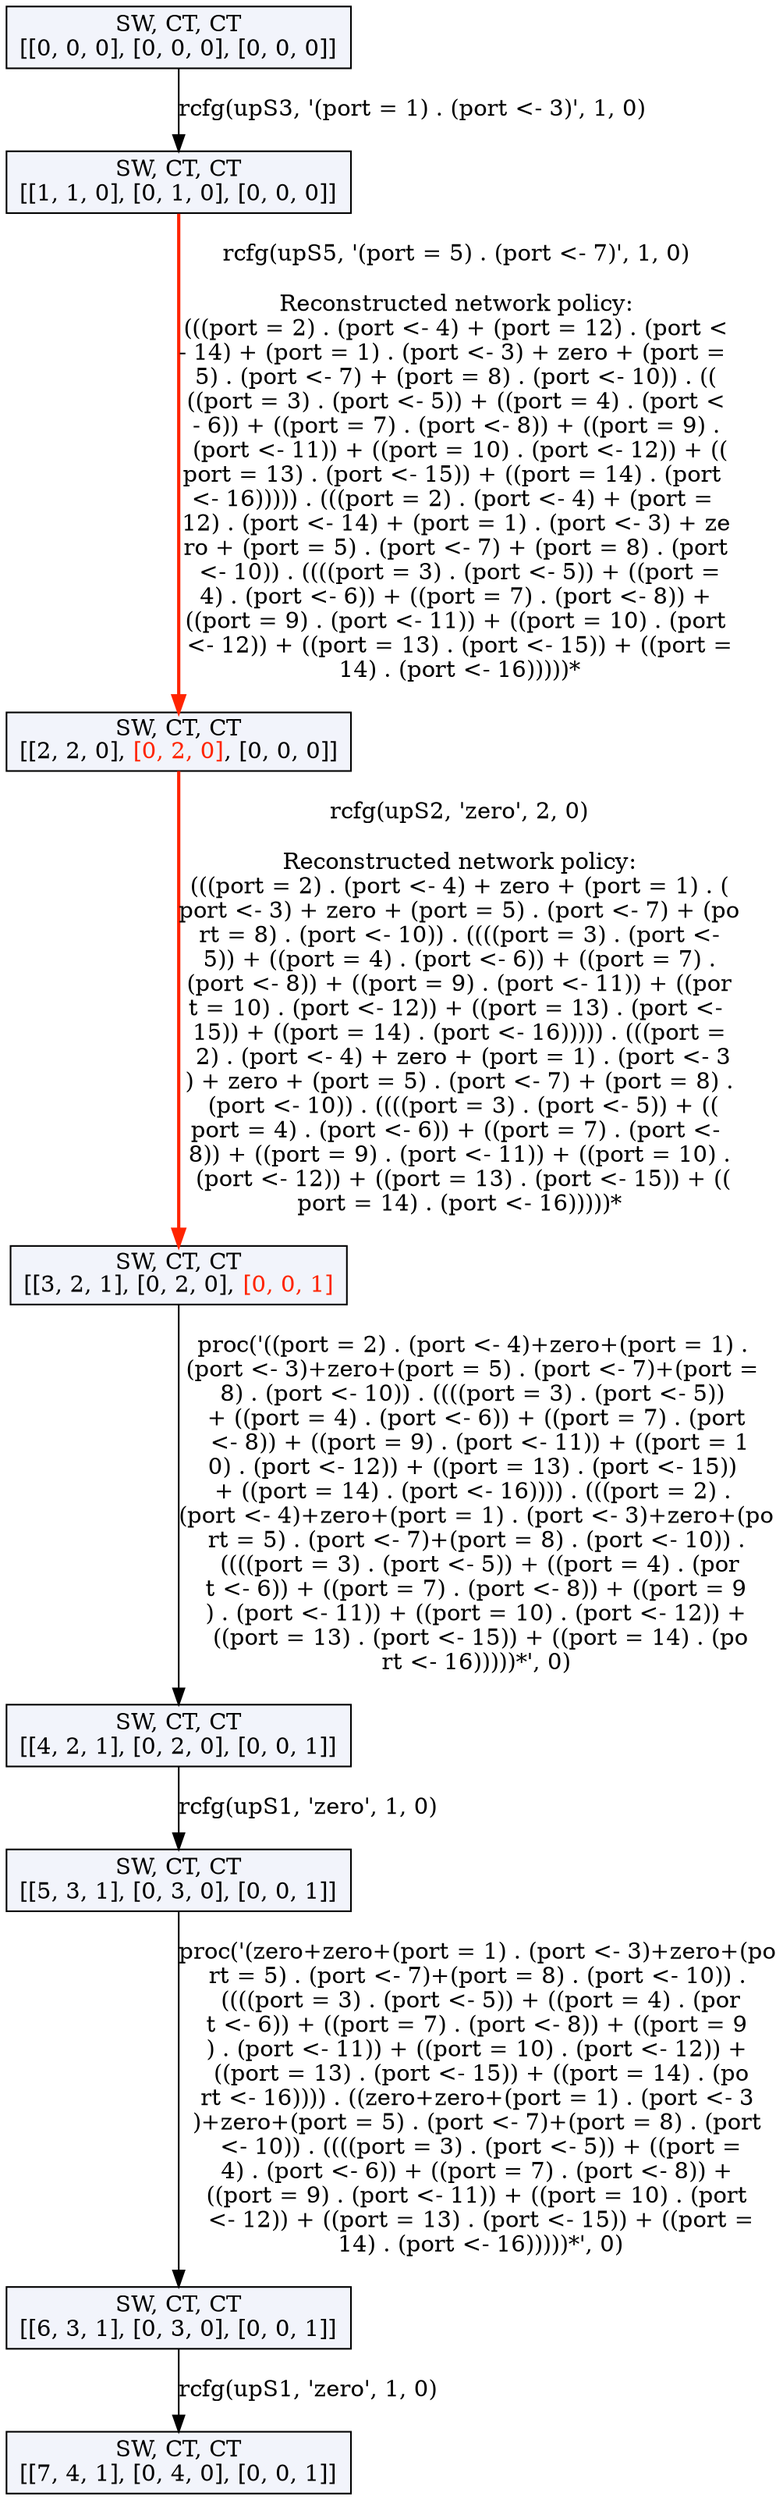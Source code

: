 digraph g {
n0 [label=<SW, CT, CT<br/>[[0, 0, 0], [0, 0, 0], [0, 0, 0]]>, shape=rectangle, style=filled, fillcolor="#F2F4FB"];
n1 [label=<SW, CT, CT<br/>[[1, 1, 0], [0, 1, 0], [0, 0, 0]]>, shape=rectangle, style=filled, fillcolor="#F2F4FB"];
n0 -> n1 [label="rcfg(upS3, '(port = 1) . (port <- 3)', 1, 0)", color="#000000", penwidth=1.0];
n2 [label=<SW, CT, CT<br/>[[2, 2, 0], <font color="#FF2400">[0, 2, 0]</font>, [0, 0, 0]]>, shape=rectangle, style=filled, fillcolor="#F2F4FB"];
n1 -> n2 [label="rcfg(upS5, '(port = 5) . (port <- 7)', 1, 0)

Reconstructed network policy:
(((port = 2) . (port <- 4) + (port = 12) . (port <
- 14) + (port = 1) . (port <- 3) + zero + (port = 
5) . (port <- 7) + (port = 8) . (port <- 10)) . ((
((port = 3) . (port <- 5)) + ((port = 4) . (port <
- 6)) + ((port = 7) . (port <- 8)) + ((port = 9) .
 (port <- 11)) + ((port = 10) . (port <- 12)) + ((
port = 13) . (port <- 15)) + ((port = 14) . (port 
<- 16))))) . (((port = 2) . (port <- 4) + (port = 
12) . (port <- 14) + (port = 1) . (port <- 3) + ze
ro + (port = 5) . (port <- 7) + (port = 8) . (port
 <- 10)) . ((((port = 3) . (port <- 5)) + ((port =
 4) . (port <- 6)) + ((port = 7) . (port <- 8)) + 
((port = 9) . (port <- 11)) + ((port = 10) . (port
 <- 12)) + ((port = 13) . (port <- 15)) + ((port =
 14) . (port <- 16)))))*", color="#FF2400", penwidth=2.0];
n3 [label=<SW, CT, CT<br/>[[3, 2, 1], [0, 2, 0], <font color="#FF2400">[0, 0, 1]</font>]>, shape=rectangle, style=filled, fillcolor="#F2F4FB"];
n2 -> n3 [label="rcfg(upS2, 'zero', 2, 0)

Reconstructed network policy:
(((port = 2) . (port <- 4) + zero + (port = 1) . (
port <- 3) + zero + (port = 5) . (port <- 7) + (po
rt = 8) . (port <- 10)) . ((((port = 3) . (port <-
 5)) + ((port = 4) . (port <- 6)) + ((port = 7) . 
(port <- 8)) + ((port = 9) . (port <- 11)) + ((por
t = 10) . (port <- 12)) + ((port = 13) . (port <- 
15)) + ((port = 14) . (port <- 16))))) . (((port =
 2) . (port <- 4) + zero + (port = 1) . (port <- 3
) + zero + (port = 5) . (port <- 7) + (port = 8) .
 (port <- 10)) . ((((port = 3) . (port <- 5)) + ((
port = 4) . (port <- 6)) + ((port = 7) . (port <- 
8)) + ((port = 9) . (port <- 11)) + ((port = 10) .
 (port <- 12)) + ((port = 13) . (port <- 15)) + ((
port = 14) . (port <- 16)))))*", color="#FF2400", penwidth=2.0];
n4 [label=<SW, CT, CT<br/>[[4, 2, 1], [0, 2, 0], [0, 0, 1]]>, shape=rectangle, style=filled, fillcolor="#F2F4FB"];
n3 -> n4 [label="proc('((port = 2) . (port <- 4)+zero+(port = 1) . 
(port <- 3)+zero+(port = 5) . (port <- 7)+(port = 
8) . (port <- 10)) . ((((port = 3) . (port <- 5)) 
+ ((port = 4) . (port <- 6)) + ((port = 7) . (port
 <- 8)) + ((port = 9) . (port <- 11)) + ((port = 1
0) . (port <- 12)) + ((port = 13) . (port <- 15)) 
+ ((port = 14) . (port <- 16)))) . (((port = 2) . 
(port <- 4)+zero+(port = 1) . (port <- 3)+zero+(po
rt = 5) . (port <- 7)+(port = 8) . (port <- 10)) .
 ((((port = 3) . (port <- 5)) + ((port = 4) . (por
t <- 6)) + ((port = 7) . (port <- 8)) + ((port = 9
) . (port <- 11)) + ((port = 10) . (port <- 12)) +
 ((port = 13) . (port <- 15)) + ((port = 14) . (po
rt <- 16)))))*', 0)", color="#000000", penwidth=1.0];
n5 [label=<SW, CT, CT<br/>[[5, 3, 1], [0, 3, 0], [0, 0, 1]]>, shape=rectangle, style=filled, fillcolor="#F2F4FB"];
n4 -> n5 [label="rcfg(upS1, 'zero', 1, 0)", color="#000000", penwidth=1.0];
n6 [label=<SW, CT, CT<br/>[[6, 3, 1], [0, 3, 0], [0, 0, 1]]>, shape=rectangle, style=filled, fillcolor="#F2F4FB"];
n5 -> n6 [label="proc('(zero+zero+(port = 1) . (port <- 3)+zero+(po
rt = 5) . (port <- 7)+(port = 8) . (port <- 10)) .
 ((((port = 3) . (port <- 5)) + ((port = 4) . (por
t <- 6)) + ((port = 7) . (port <- 8)) + ((port = 9
) . (port <- 11)) + ((port = 10) . (port <- 12)) +
 ((port = 13) . (port <- 15)) + ((port = 14) . (po
rt <- 16)))) . ((zero+zero+(port = 1) . (port <- 3
)+zero+(port = 5) . (port <- 7)+(port = 8) . (port
 <- 10)) . ((((port = 3) . (port <- 5)) + ((port =
 4) . (port <- 6)) + ((port = 7) . (port <- 8)) + 
((port = 9) . (port <- 11)) + ((port = 10) . (port
 <- 12)) + ((port = 13) . (port <- 15)) + ((port =
 14) . (port <- 16)))))*', 0)", color="#000000", penwidth=1.0];
n7 [label=<SW, CT, CT<br/>[[7, 4, 1], [0, 4, 0], [0, 0, 1]]>, shape=rectangle, style=filled, fillcolor="#F2F4FB"];
n6 -> n7 [label="rcfg(upS1, 'zero', 1, 0)", color="#000000", penwidth=1.0];
}